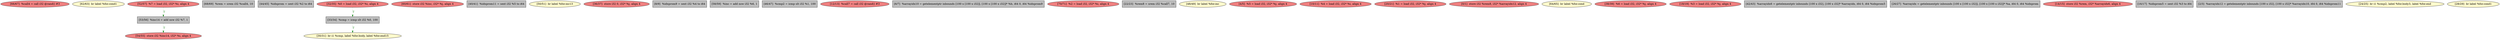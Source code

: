 
digraph G {


node669 [fillcolor=lightcoral,label="[66/67]  %call4 = call i32 @rand() #3",shape=ellipse,style=filled ]
node667 [fillcolor=lemonchiffon,label="[62/63]  br label %for.cond1",shape=ellipse,style=filled ]
node662 [fillcolor=lightcoral,label="[52/57]  %7 = load i32, i32* %i, align 4",shape=ellipse,style=filled ]
node670 [fillcolor=grey,label="[68/69]  %rem = srem i32 %call4, 10",shape=rectangle,style=filled ]
node658 [fillcolor=grey,label="[44/45]  %idxprom = sext i32 %2 to i64",shape=rectangle,style=filled ]
node664 [fillcolor=grey,label="[53/56]  %inc14 = add nsw i32 %7, 1",shape=rectangle,style=filled ]
node656 [fillcolor=grey,label="[33/34]  %cmp = icmp slt i32 %0, 100",shape=rectangle,style=filled ]
node666 [fillcolor=lightcoral,label="[54/55]  store i32 %inc14, i32* %i, align 4",shape=ellipse,style=filled ]
node665 [fillcolor=lightcoral,label="[60/61]  store i32 %inc, i32* %j, align 4",shape=ellipse,style=filled ]
node655 [fillcolor=grey,label="[40/41]  %idxprom11 = sext i32 %5 to i64",shape=rectangle,style=filled ]
node661 [fillcolor=lemonchiffon,label="[50/51]  br label %for.inc13",shape=ellipse,style=filled ]
node653 [fillcolor=lightcoral,label="[36/37]  store i32 0, i32* %j, align 4",shape=ellipse,style=filled ]
node640 [fillcolor=grey,label="[8/9]  %idxprom9 = sext i32 %4 to i64",shape=rectangle,style=filled ]
node663 [fillcolor=grey,label="[58/59]  %inc = add nsw i32 %6, 1",shape=rectangle,style=filled ]
node659 [fillcolor=grey,label="[46/47]  %cmp2 = icmp slt i32 %1, 100",shape=rectangle,style=filled ]
node642 [fillcolor=lightcoral,label="[12/13]  %call7 = call i32 @rand() #3",shape=ellipse,style=filled ]
node639 [fillcolor=grey,label="[6/7]  %arrayidx10 = getelementptr inbounds [100 x [100 x i32]], [100 x [100 x i32]]* %b, i64 0, i64 %idxprom9",shape=rectangle,style=filled ]
node671 [fillcolor=lightcoral,label="[70/71]  %2 = load i32, i32* %i, align 4",shape=ellipse,style=filled ]
node647 [fillcolor=grey,label="[22/23]  %rem8 = srem i32 %call7, 10",shape=rectangle,style=filled ]
node660 [fillcolor=lemonchiffon,label="[48/49]  br label %for.inc",shape=ellipse,style=filled ]
node638 [fillcolor=lightcoral,label="[4/5]  %5 = load i32, i32* %j, align 4",shape=ellipse,style=filled ]
node641 [fillcolor=lightcoral,label="[10/11]  %4 = load i32, i32* %i, align 4",shape=ellipse,style=filled ]
node646 [fillcolor=lightcoral,label="[20/21]  %1 = load i32, i32* %j, align 4",shape=ellipse,style=filled ]
node636 [fillcolor=lightcoral,label="[0/1]  store i32 %rem8, i32* %arrayidx12, align 4",shape=ellipse,style=filled ]
node668 [fillcolor=lemonchiffon,label="[64/65]  br label %for.cond",shape=ellipse,style=filled ]
node654 [fillcolor=lightcoral,label="[38/39]  %6 = load i32, i32* %j, align 4",shape=ellipse,style=filled ]
node652 [fillcolor=lightcoral,label="[32/35]  %0 = load i32, i32* %i, align 4",shape=ellipse,style=filled ]
node645 [fillcolor=lightcoral,label="[18/19]  %3 = load i32, i32* %j, align 4",shape=ellipse,style=filled ]
node657 [fillcolor=grey,label="[42/43]  %arrayidx6 = getelementptr inbounds [100 x i32], [100 x i32]* %arrayidx, i64 0, i64 %idxprom5",shape=rectangle,style=filled ]
node649 [fillcolor=grey,label="[26/27]  %arrayidx = getelementptr inbounds [100 x [100 x i32]], [100 x [100 x i32]]* %a, i64 0, i64 %idxprom",shape=rectangle,style=filled ]
node643 [fillcolor=lightcoral,label="[14/15]  store i32 %rem, i32* %arrayidx6, align 4",shape=ellipse,style=filled ]
node644 [fillcolor=grey,label="[16/17]  %idxprom5 = sext i32 %3 to i64",shape=rectangle,style=filled ]
node637 [fillcolor=grey,label="[2/3]  %arrayidx12 = getelementptr inbounds [100 x i32], [100 x i32]* %arrayidx10, i64 0, i64 %idxprom11",shape=rectangle,style=filled ]
node648 [fillcolor=lemonchiffon,label="[24/25]  br i1 %cmp2, label %for.body3, label %for.end",shape=ellipse,style=filled ]
node651 [fillcolor=lemonchiffon,label="[30/31]  br i1 %cmp, label %for.body, label %for.end15",shape=ellipse,style=filled ]
node650 [fillcolor=lemonchiffon,label="[28/29]  br label %for.cond1",shape=ellipse,style=filled ]

node656->node651 [style=dotted,color=forestgreen,label="T",fontcolor=forestgreen ]
node662->node664 [style=dotted,color=forestgreen,label="T",fontcolor=forestgreen ]
node664->node666 [style=dotted,color=forestgreen,label="T",fontcolor=forestgreen ]
node652->node656 [style=dotted,color=forestgreen,label="T",fontcolor=forestgreen ]


}
